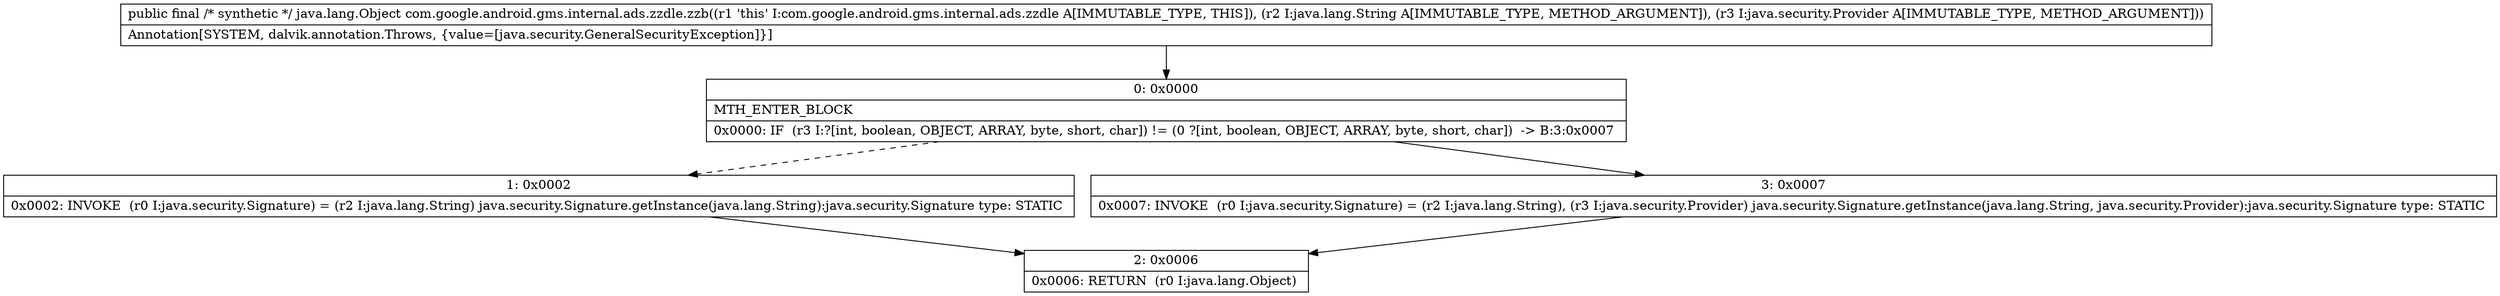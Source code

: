 digraph "CFG forcom.google.android.gms.internal.ads.zzdle.zzb(Ljava\/lang\/String;Ljava\/security\/Provider;)Ljava\/lang\/Object;" {
Node_0 [shape=record,label="{0\:\ 0x0000|MTH_ENTER_BLOCK\l|0x0000: IF  (r3 I:?[int, boolean, OBJECT, ARRAY, byte, short, char]) != (0 ?[int, boolean, OBJECT, ARRAY, byte, short, char])  \-\> B:3:0x0007 \l}"];
Node_1 [shape=record,label="{1\:\ 0x0002|0x0002: INVOKE  (r0 I:java.security.Signature) = (r2 I:java.lang.String) java.security.Signature.getInstance(java.lang.String):java.security.Signature type: STATIC \l}"];
Node_2 [shape=record,label="{2\:\ 0x0006|0x0006: RETURN  (r0 I:java.lang.Object) \l}"];
Node_3 [shape=record,label="{3\:\ 0x0007|0x0007: INVOKE  (r0 I:java.security.Signature) = (r2 I:java.lang.String), (r3 I:java.security.Provider) java.security.Signature.getInstance(java.lang.String, java.security.Provider):java.security.Signature type: STATIC \l}"];
MethodNode[shape=record,label="{public final \/* synthetic *\/ java.lang.Object com.google.android.gms.internal.ads.zzdle.zzb((r1 'this' I:com.google.android.gms.internal.ads.zzdle A[IMMUTABLE_TYPE, THIS]), (r2 I:java.lang.String A[IMMUTABLE_TYPE, METHOD_ARGUMENT]), (r3 I:java.security.Provider A[IMMUTABLE_TYPE, METHOD_ARGUMENT]))  | Annotation[SYSTEM, dalvik.annotation.Throws, \{value=[java.security.GeneralSecurityException]\}]\l}"];
MethodNode -> Node_0;
Node_0 -> Node_1[style=dashed];
Node_0 -> Node_3;
Node_1 -> Node_2;
Node_3 -> Node_2;
}

